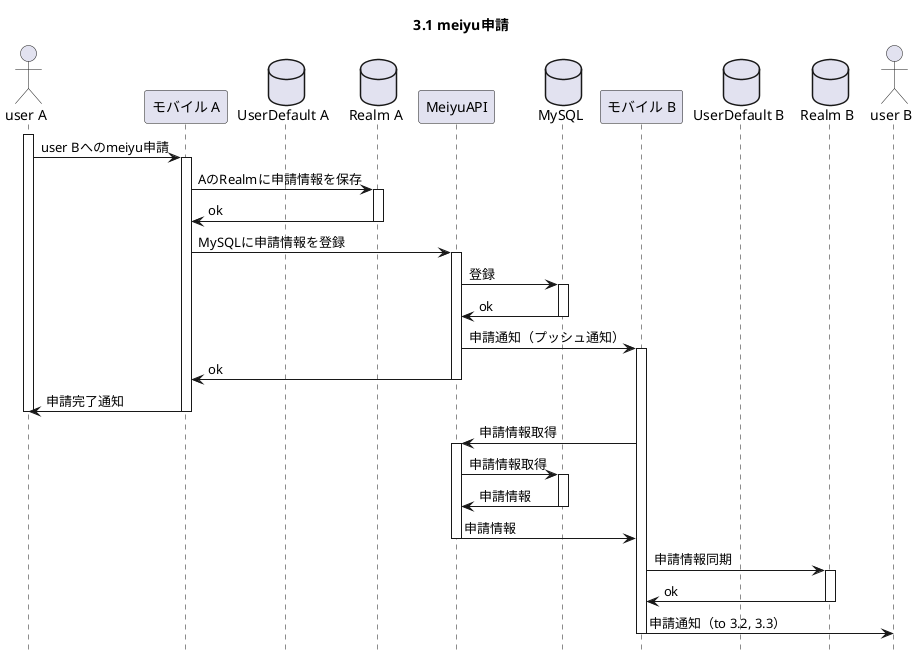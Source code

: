 @startuml
title 3.1 meiyu申請
hide footbox

actor "user A" as user_a
participant "モバイル A" as mobile_a
database "UserDefault A" as user_default_a
database "Realm A" as realm_a
participant "MeiyuAPI" as meiyu_api
database "MySQL" as mysql
participant "モバイル B" as mobile_b
database "UserDefault B" as user_default_b
database "Realm B" as realm_b
actor "user B" as user_b


activate user_a
user_a -> mobile_a : user Bへのmeiyu申請

activate mobile_a
mobile_a -> realm_a : AのRealmに申請情報を保存

activate realm_a
realm_a -> mobile_a : ok
deactivate realm_a

mobile_a -> meiyu_api : MySQLに申請情報を登録

activate meiyu_api
meiyu_api -> mysql : 登録

activate mysql
mysql -> meiyu_api : ok
deactivate mysql

meiyu_api -> mobile_b : 申請通知（プッシュ通知）
activate mobile_b

meiyu_api -> mobile_a : ok

deactivate meiyu_api

mobile_a -> user_a : 申請完了通知
deactivate mobile_a
deactivate user_a

mobile_b -> meiyu_api : 申請情報取得

activate meiyu_api
meiyu_api -> mysql : 申請情報取得

activate mysql
mysql -> meiyu_api : 申請情報
deactivate mysql

meiyu_api -> mobile_b : 申請情報
deactivate meiyu_api

mobile_b -> realm_b : 申請情報同期

activate realm_b
realm_b -> mobile_b : ok
deactivate realm_b

mobile_b -> user_b : 申請通知（to 3.2, 3.3）
deactivate mobile_b


@enduml